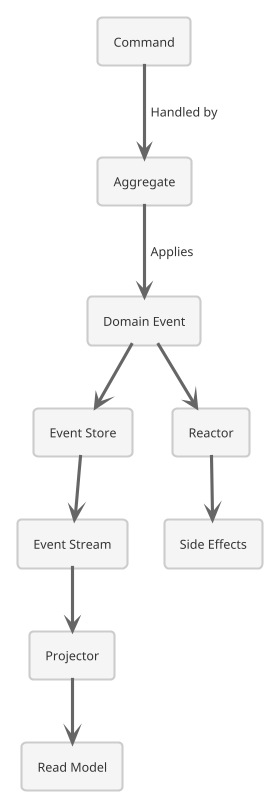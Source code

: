 @startuml Event Sourcing Components (Light Mode)

' Light mode theme
!theme cerulean
skinparam backgroundColor #FFFFFF
skinparam ArrowColor #666666
skinparam shadowing false
skinparam DefaultFontColor #333333

' Define styles
skinparam rectangle {
    BackgroundColor #f5f5f5
    BorderColor #cccccc
    FontColor #333333
}

' Components
rectangle "Domain Event" as A
rectangle "Event Store" as B
rectangle "Event Stream" as C
rectangle "Projector" as D
rectangle "Read Model" as E
rectangle "Reactor" as F
rectangle "Side Effects" as G
rectangle "Aggregate" as H
rectangle "Command" as I

' Connections
A --> B
B --> C
C --> D
D --> E
A --> F
F --> G
H --> A : Applies
I --> H : Handled by

@enduml
